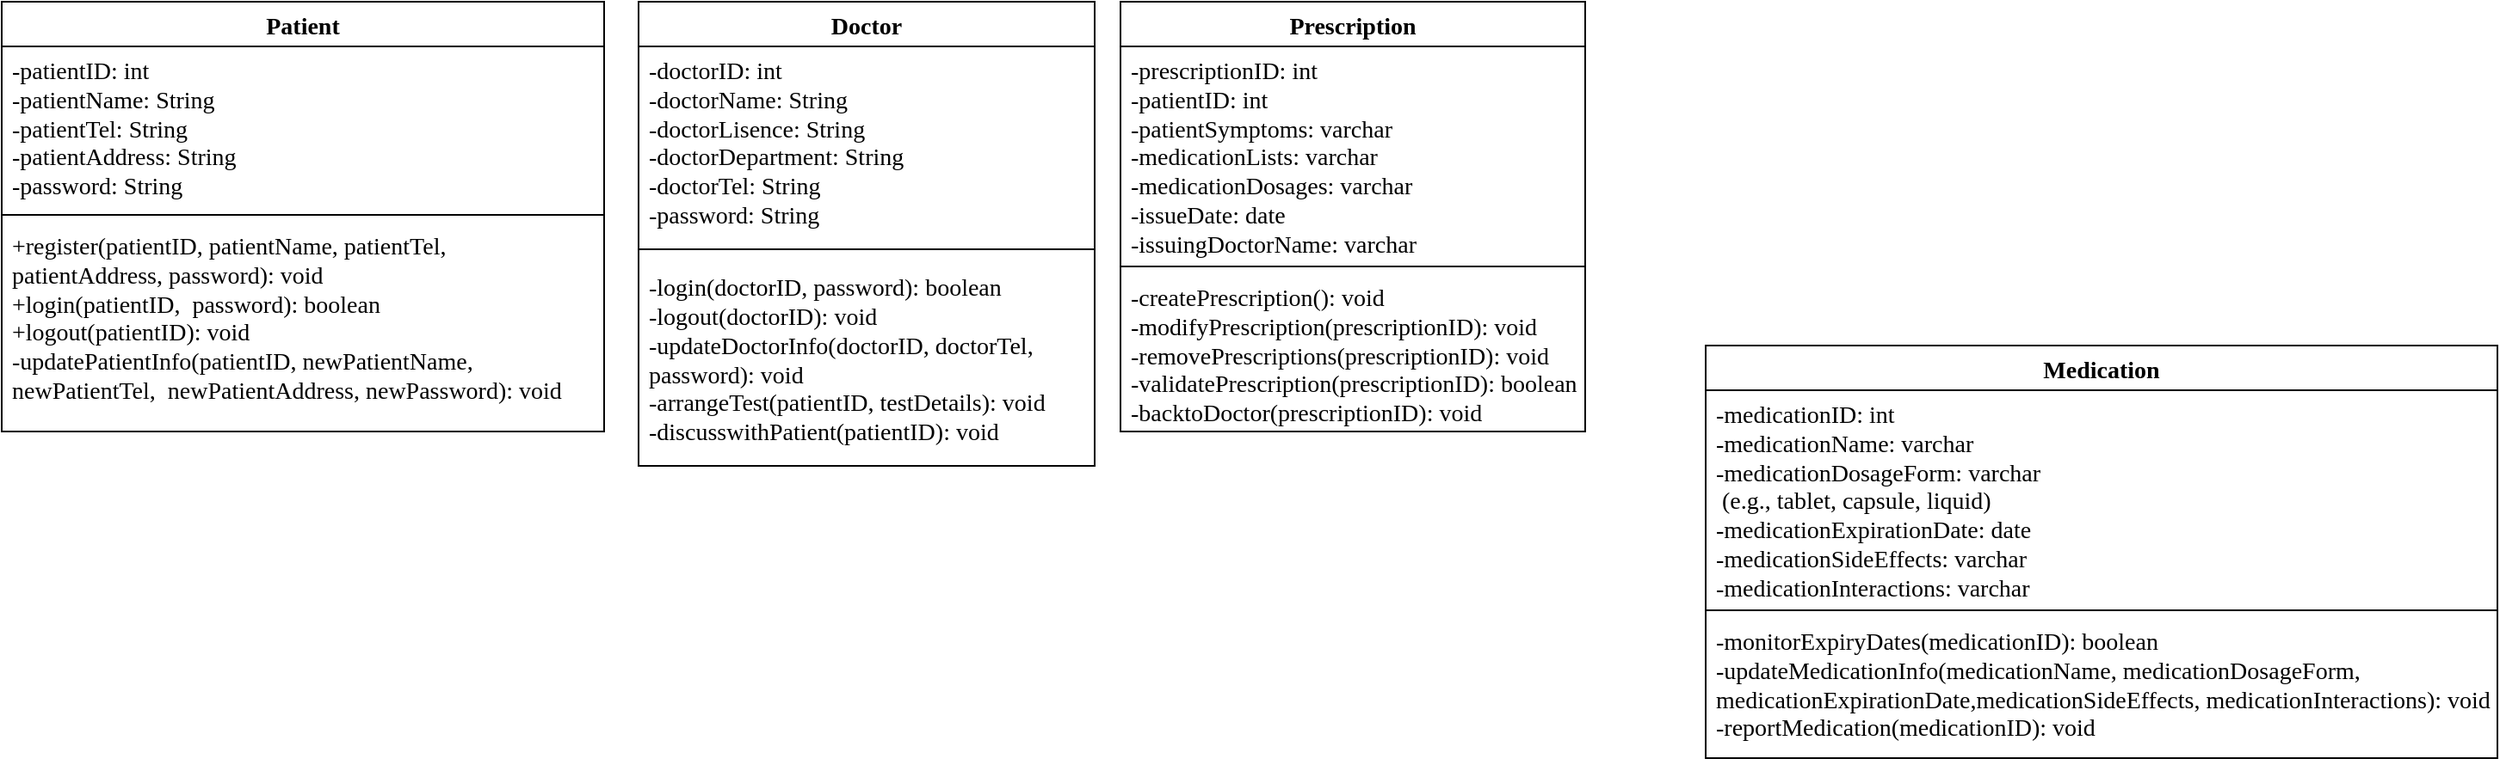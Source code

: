 <mxfile version="22.1.11" type="github">
  <diagram name="第 1 页" id="TqKDPVgios2m9M21Ib9q">
    <mxGraphModel dx="2165" dy="1396" grid="1" gridSize="10" guides="1" tooltips="1" connect="1" arrows="1" fold="1" page="1" pageScale="1" pageWidth="1169" pageHeight="827" background="none" math="0" shadow="0">
      <root>
        <mxCell id="0" />
        <mxCell id="1" parent="0" />
        <mxCell id="A7sWvmcEimEisXy88Lh3-1" value="Patient" style="swimlane;fontStyle=1;align=center;verticalAlign=top;childLayout=stackLayout;horizontal=1;startSize=26;horizontalStack=0;resizeParent=1;resizeParentMax=0;resizeLast=0;collapsible=1;marginBottom=0;whiteSpace=wrap;html=1;fontFamily=Times New Roman;fontSize=14;" vertex="1" parent="1">
          <mxGeometry x="-30" y="-810" width="350" height="250" as="geometry" />
        </mxCell>
        <mxCell id="A7sWvmcEimEisXy88Lh3-2" value="-patientID: int&lt;br style=&quot;font-size: 14px;&quot;&gt;-patientName:&amp;nbsp;String&lt;br style=&quot;font-size: 14px;&quot;&gt;-patientTel:&amp;nbsp;String&lt;br style=&quot;font-size: 14px;&quot;&gt;-patientAddress:&amp;nbsp;String&lt;br style=&quot;font-size: 14px;&quot;&gt;-password:&amp;nbsp;String" style="text;strokeColor=none;fillColor=none;align=left;verticalAlign=top;spacingLeft=4;spacingRight=4;overflow=hidden;rotatable=0;points=[[0,0.5],[1,0.5]];portConstraint=eastwest;whiteSpace=wrap;html=1;fontFamily=Times New Roman;fontSize=14;" vertex="1" parent="A7sWvmcEimEisXy88Lh3-1">
          <mxGeometry y="26" width="350" height="94" as="geometry" />
        </mxCell>
        <mxCell id="A7sWvmcEimEisXy88Lh3-3" value="" style="line;strokeWidth=1;fillColor=none;align=left;verticalAlign=middle;spacingTop=-1;spacingLeft=3;spacingRight=3;rotatable=0;labelPosition=right;points=[];portConstraint=eastwest;strokeColor=inherit;" vertex="1" parent="A7sWvmcEimEisXy88Lh3-1">
          <mxGeometry y="120" width="350" height="8" as="geometry" />
        </mxCell>
        <mxCell id="A7sWvmcEimEisXy88Lh3-4" value="+register(patientID, patientName, patientTel, patientAddress, password): void&lt;br&gt;+login(patientID,&amp;nbsp; password): boolean&lt;br style=&quot;border-color: var(--border-color); font-size: 14px;&quot;&gt;+logout(patientID):&amp;nbsp;void&lt;br&gt;-updatePatientInfo(patientID, newPatientName, newPatientTel,&amp;nbsp; newPatientAddress, newPassword):&amp;nbsp;void&lt;span style=&quot;font-size: 14px;&quot;&gt;&lt;br&gt;&lt;/span&gt;" style="text;strokeColor=none;fillColor=none;align=left;verticalAlign=top;spacingLeft=4;spacingRight=4;overflow=hidden;rotatable=0;points=[[0,0.5],[1,0.5]];portConstraint=eastwest;whiteSpace=wrap;html=1;fontSize=14;fontFamily=Times New Roman;" vertex="1" parent="A7sWvmcEimEisXy88Lh3-1">
          <mxGeometry y="128" width="350" height="122" as="geometry" />
        </mxCell>
        <mxCell id="A7sWvmcEimEisXy88Lh3-5" value="&lt;font style=&quot;font-size: 14px;&quot; face=&quot;Times New Roman&quot;&gt;Doctor&lt;/font&gt;" style="swimlane;fontStyle=1;align=center;verticalAlign=top;childLayout=stackLayout;horizontal=1;startSize=26;horizontalStack=0;resizeParent=1;resizeParentMax=0;resizeLast=0;collapsible=1;marginBottom=0;whiteSpace=wrap;html=1;" vertex="1" parent="1">
          <mxGeometry x="340" y="-810" width="265" height="270" as="geometry" />
        </mxCell>
        <mxCell id="A7sWvmcEimEisXy88Lh3-6" value="-doctorID: int&lt;br style=&quot;border-color: var(--border-color);&quot;&gt;-doctorName: String&lt;br&gt;-doctorLisence:&amp;nbsp;String&lt;br style=&quot;font-size: 14px;&quot;&gt;-doctorDepartment:&amp;nbsp;String&lt;br style=&quot;font-size: 14px;&quot;&gt;-doctorTel:&amp;nbsp;String&lt;br&gt;-password:&amp;nbsp;String" style="text;strokeColor=none;fillColor=none;align=left;verticalAlign=top;spacingLeft=4;spacingRight=4;overflow=hidden;rotatable=0;points=[[0,0.5],[1,0.5]];portConstraint=eastwest;whiteSpace=wrap;html=1;fontFamily=Times New Roman;fontStyle=0;fontSize=14;" vertex="1" parent="A7sWvmcEimEisXy88Lh3-5">
          <mxGeometry y="26" width="265" height="114" as="geometry" />
        </mxCell>
        <mxCell id="A7sWvmcEimEisXy88Lh3-7" value="" style="line;strokeWidth=1;fillColor=none;align=left;verticalAlign=middle;spacingTop=-1;spacingLeft=3;spacingRight=3;rotatable=0;labelPosition=right;points=[];portConstraint=eastwest;strokeColor=inherit;" vertex="1" parent="A7sWvmcEimEisXy88Lh3-5">
          <mxGeometry y="140" width="265" height="8" as="geometry" />
        </mxCell>
        <mxCell id="A7sWvmcEimEisXy88Lh3-8" value="-login(doctorID, password):&amp;nbsp;boolean&lt;br&gt;-logout(doctorID):&amp;nbsp;void&lt;br style=&quot;font-size: 14px;&quot;&gt;-updateDoctorInfo(doctorID, doctorTel, password):&amp;nbsp;void&lt;br style=&quot;font-size: 14px;&quot;&gt;-arrangeTest(patientID, testDetails):&amp;nbsp;void&lt;br&gt;-discusswithPatient(patientID): void" style="text;strokeColor=none;fillColor=none;align=left;verticalAlign=middle;spacingLeft=4;spacingRight=4;overflow=hidden;rotatable=0;points=[[0,0.5],[1,0.5]];portConstraint=eastwest;whiteSpace=wrap;html=1;fontSize=14;fontFamily=Times New Roman;" vertex="1" parent="A7sWvmcEimEisXy88Lh3-5">
          <mxGeometry y="148" width="265" height="122" as="geometry" />
        </mxCell>
        <mxCell id="A7sWvmcEimEisXy88Lh3-9" value="&lt;font style=&quot;font-size: 14px;&quot;&gt;Prescription&lt;/font&gt;" style="swimlane;fontStyle=1;align=center;verticalAlign=top;childLayout=stackLayout;horizontal=1;startSize=26;horizontalStack=0;resizeParent=1;resizeParentMax=0;resizeLast=0;collapsible=1;marginBottom=0;whiteSpace=wrap;html=1;fontFamily=Times New Roman;" vertex="1" parent="1">
          <mxGeometry x="620" y="-810" width="270" height="250" as="geometry">
            <mxRectangle x="30" y="280" width="110" height="30" as="alternateBounds" />
          </mxGeometry>
        </mxCell>
        <mxCell id="A7sWvmcEimEisXy88Lh3-10" value="-prescriptionID: int&lt;br style=&quot;border-color: var(--border-color);&quot;&gt;-patientID: int&lt;br style=&quot;border-color: var(--border-color);&quot;&gt;-patientSymptoms:&amp;nbsp;varchar&lt;br style=&quot;border-color: var(--border-color);&quot;&gt;-medicationLists:&amp;nbsp;varchar&lt;br style=&quot;border-color: var(--border-color);&quot;&gt;-medicationDosages:&amp;nbsp;varchar&lt;br style=&quot;border-color: var(--border-color);&quot;&gt;-issueDate: date&lt;br style=&quot;border-color: var(--border-color);&quot;&gt;-issuingDoctorName:&amp;nbsp;varchar" style="text;strokeColor=none;fillColor=none;align=left;verticalAlign=top;spacingLeft=4;spacingRight=4;overflow=hidden;rotatable=0;points=[[0,0.5],[1,0.5]];portConstraint=eastwest;whiteSpace=wrap;html=1;fontFamily=Times New Roman;fontSize=14;" vertex="1" parent="A7sWvmcEimEisXy88Lh3-9">
          <mxGeometry y="26" width="270" height="124" as="geometry" />
        </mxCell>
        <mxCell id="A7sWvmcEimEisXy88Lh3-11" value="" style="line;strokeWidth=1;fillColor=none;align=left;verticalAlign=middle;spacingTop=-1;spacingLeft=3;spacingRight=3;rotatable=0;labelPosition=right;points=[];portConstraint=eastwest;strokeColor=inherit;" vertex="1" parent="A7sWvmcEimEisXy88Lh3-9">
          <mxGeometry y="150" width="270" height="8" as="geometry" />
        </mxCell>
        <mxCell id="A7sWvmcEimEisXy88Lh3-12" value="-createPrescription():&amp;nbsp;void&lt;br style=&quot;border-color: var(--border-color);&quot;&gt;-modifyPrescription(prescriptionID):&amp;nbsp;void&lt;br style=&quot;border-color: var(--border-color);&quot;&gt;-removePrescriptions(prescriptionID):&amp;nbsp;void&lt;br&gt;-validatePrescription(prescriptionID): boolean&lt;br&gt;-backtoDoctor(prescriptionID):&amp;nbsp;void" style="text;strokeColor=none;fillColor=none;align=left;verticalAlign=top;spacingLeft=4;spacingRight=4;overflow=hidden;rotatable=0;points=[[0,0.5],[1,0.5]];portConstraint=eastwest;whiteSpace=wrap;html=1;fontFamily=Times New Roman;fontSize=14;" vertex="1" parent="A7sWvmcEimEisXy88Lh3-9">
          <mxGeometry y="158" width="270" height="92" as="geometry" />
        </mxCell>
        <mxCell id="A7sWvmcEimEisXy88Lh3-13" value="Medication" style="swimlane;fontStyle=1;align=center;verticalAlign=top;childLayout=stackLayout;horizontal=1;startSize=26;horizontalStack=0;resizeParent=1;resizeParentMax=0;resizeLast=0;collapsible=1;marginBottom=0;whiteSpace=wrap;html=1;fontFamily=Times New Roman;fontSize=14;" vertex="1" parent="1">
          <mxGeometry x="960" y="-610" width="460" height="240" as="geometry" />
        </mxCell>
        <mxCell id="A7sWvmcEimEisXy88Lh3-14" value="-medicationID:&amp;nbsp;int&lt;br&gt;-medicationName: varchar&lt;br style=&quot;font-size: 14px;&quot;&gt;-medicationDosageForm: varchar&lt;br&gt;&amp;nbsp;(e.g., tablet, capsule, liquid)&lt;br style=&quot;font-size: 14px;&quot;&gt;-medicationExpirationDate: date&lt;br&gt;-medicationSideEffects: varchar&lt;br&gt;-medicationInteractions: varchar" style="text;strokeColor=none;fillColor=none;align=left;verticalAlign=top;spacingLeft=4;spacingRight=4;overflow=hidden;rotatable=0;points=[[0,0.5],[1,0.5]];portConstraint=eastwest;whiteSpace=wrap;html=1;fontFamily=Times New Roman;fontSize=14;" vertex="1" parent="A7sWvmcEimEisXy88Lh3-13">
          <mxGeometry y="26" width="460" height="124" as="geometry" />
        </mxCell>
        <mxCell id="A7sWvmcEimEisXy88Lh3-15" value="" style="line;strokeWidth=1;fillColor=none;align=left;verticalAlign=middle;spacingTop=-1;spacingLeft=3;spacingRight=3;rotatable=0;labelPosition=right;points=[];portConstraint=eastwest;strokeColor=inherit;" vertex="1" parent="A7sWvmcEimEisXy88Lh3-13">
          <mxGeometry y="150" width="460" height="8" as="geometry" />
        </mxCell>
        <mxCell id="A7sWvmcEimEisXy88Lh3-16" value="-monitorExpiryDates(medicationID):&amp;nbsp;boolean&lt;br&gt;-updateMedicationInfo(medicationName, medicationDosageForm, medicationExpirationDate,medicationSideEffects, medicationInteractions):&amp;nbsp;void&lt;br&gt;-reportMedication(medicationID):&amp;nbsp;void" style="text;strokeColor=none;fillColor=none;align=left;verticalAlign=top;spacingLeft=4;spacingRight=4;overflow=hidden;rotatable=0;points=[[0,0.5],[1,0.5]];portConstraint=eastwest;whiteSpace=wrap;html=1;fontFamily=Times New Roman;fontSize=14;" vertex="1" parent="A7sWvmcEimEisXy88Lh3-13">
          <mxGeometry y="158" width="460" height="82" as="geometry" />
        </mxCell>
      </root>
    </mxGraphModel>
  </diagram>
</mxfile>
